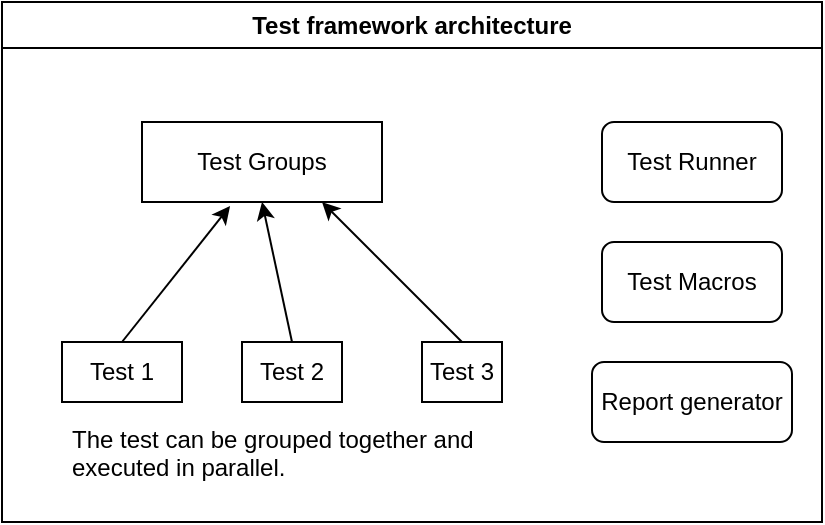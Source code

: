 <mxfile version="20.8.20" type="device"><diagram name="Seite-1" id="Z-EKTIyxd0pcWBGi5ns-"><mxGraphModel dx="1434" dy="746" grid="1" gridSize="10" guides="1" tooltips="1" connect="1" arrows="1" fold="1" page="1" pageScale="1" pageWidth="827" pageHeight="1169" math="0" shadow="0"><root><mxCell id="0"/><mxCell id="1" parent="0"/><mxCell id="eGIDsBmtz8MSm5PYB5Ov-1" value="Test framework architecture" style="swimlane;whiteSpace=wrap;html=1;" vertex="1" parent="1"><mxGeometry x="140" y="140" width="410" height="260" as="geometry"><mxRectangle x="310" y="290" width="140" height="30" as="alternateBounds"/></mxGeometry></mxCell><mxCell id="eGIDsBmtz8MSm5PYB5Ov-2" value="Test Groups" style="rounded=0;whiteSpace=wrap;html=1;" vertex="1" parent="eGIDsBmtz8MSm5PYB5Ov-1"><mxGeometry x="70" y="60" width="120" height="40" as="geometry"/></mxCell><mxCell id="eGIDsBmtz8MSm5PYB5Ov-3" value="Test 1" style="rounded=0;whiteSpace=wrap;html=1;" vertex="1" parent="eGIDsBmtz8MSm5PYB5Ov-1"><mxGeometry x="30" y="170" width="60" height="30" as="geometry"/></mxCell><mxCell id="eGIDsBmtz8MSm5PYB5Ov-4" value="Test 2" style="rounded=0;whiteSpace=wrap;html=1;" vertex="1" parent="eGIDsBmtz8MSm5PYB5Ov-1"><mxGeometry x="120" y="170" width="50" height="30" as="geometry"/></mxCell><mxCell id="eGIDsBmtz8MSm5PYB5Ov-5" value="Test 3" style="rounded=0;whiteSpace=wrap;html=1;" vertex="1" parent="eGIDsBmtz8MSm5PYB5Ov-1"><mxGeometry x="210" y="170" width="40" height="30" as="geometry"/></mxCell><mxCell id="eGIDsBmtz8MSm5PYB5Ov-6" value="" style="endArrow=classic;html=1;rounded=0;entryX=0.75;entryY=1;entryDx=0;entryDy=0;exitX=0.5;exitY=0;exitDx=0;exitDy=0;" edge="1" parent="eGIDsBmtz8MSm5PYB5Ov-1" source="eGIDsBmtz8MSm5PYB5Ov-5" target="eGIDsBmtz8MSm5PYB5Ov-2"><mxGeometry width="50" height="50" relative="1" as="geometry"><mxPoint x="250" y="270" as="sourcePoint"/><mxPoint x="300" y="220" as="targetPoint"/></mxGeometry></mxCell><mxCell id="eGIDsBmtz8MSm5PYB5Ov-7" value="" style="endArrow=classic;html=1;rounded=0;entryX=0.5;entryY=1;entryDx=0;entryDy=0;exitX=0.5;exitY=0;exitDx=0;exitDy=0;" edge="1" parent="eGIDsBmtz8MSm5PYB5Ov-1" source="eGIDsBmtz8MSm5PYB5Ov-4" target="eGIDsBmtz8MSm5PYB5Ov-2"><mxGeometry width="50" height="50" relative="1" as="geometry"><mxPoint x="250" y="270" as="sourcePoint"/><mxPoint x="300" y="220" as="targetPoint"/></mxGeometry></mxCell><mxCell id="eGIDsBmtz8MSm5PYB5Ov-8" value="" style="endArrow=classic;html=1;rounded=0;entryX=0.367;entryY=1.05;entryDx=0;entryDy=0;entryPerimeter=0;exitX=0.5;exitY=0;exitDx=0;exitDy=0;" edge="1" parent="eGIDsBmtz8MSm5PYB5Ov-1" source="eGIDsBmtz8MSm5PYB5Ov-3" target="eGIDsBmtz8MSm5PYB5Ov-2"><mxGeometry width="50" height="50" relative="1" as="geometry"><mxPoint x="250" y="270" as="sourcePoint"/><mxPoint x="300" y="220" as="targetPoint"/></mxGeometry></mxCell><mxCell id="eGIDsBmtz8MSm5PYB5Ov-10" value="Test Runner" style="rounded=1;whiteSpace=wrap;html=1;" vertex="1" parent="eGIDsBmtz8MSm5PYB5Ov-1"><mxGeometry x="300" y="60" width="90" height="40" as="geometry"/></mxCell><mxCell id="eGIDsBmtz8MSm5PYB5Ov-11" value="Test Macros" style="rounded=1;whiteSpace=wrap;html=1;" vertex="1" parent="eGIDsBmtz8MSm5PYB5Ov-1"><mxGeometry x="300" y="120" width="90" height="40" as="geometry"/></mxCell><mxCell id="eGIDsBmtz8MSm5PYB5Ov-12" value="&lt;p&gt;The test can be grouped together and executed in parallel.&lt;/p&gt;" style="text;html=1;strokeColor=none;fillColor=none;spacing=5;spacingTop=-20;whiteSpace=wrap;overflow=hidden;rounded=0;" vertex="1" parent="eGIDsBmtz8MSm5PYB5Ov-1"><mxGeometry x="30" y="210" width="230" height="40" as="geometry"/></mxCell><mxCell id="eGIDsBmtz8MSm5PYB5Ov-13" value="Report generator" style="rounded=1;whiteSpace=wrap;html=1;" vertex="1" parent="eGIDsBmtz8MSm5PYB5Ov-1"><mxGeometry x="295" y="180" width="100" height="40" as="geometry"/></mxCell></root></mxGraphModel></diagram></mxfile>